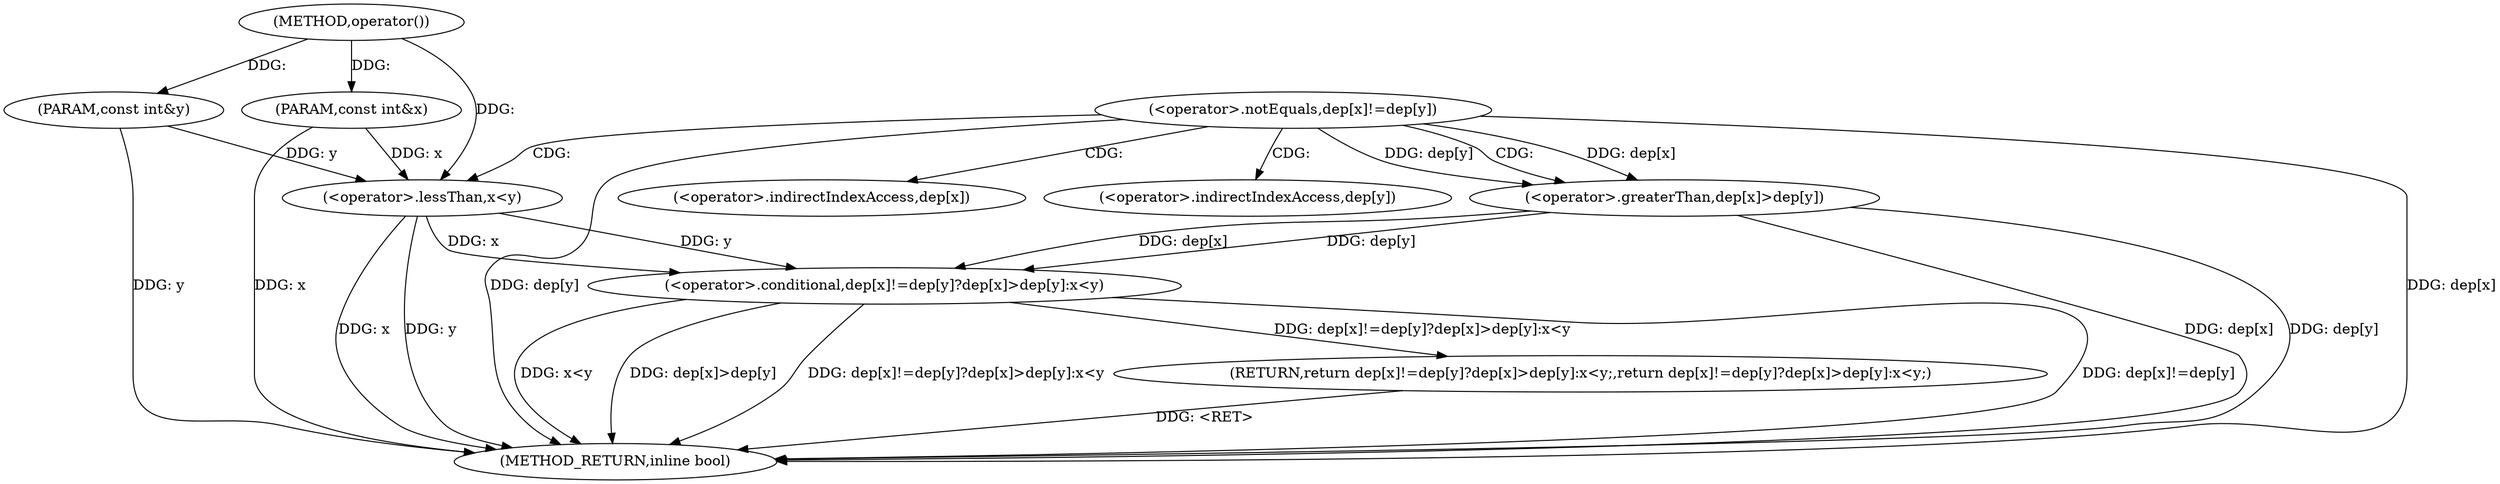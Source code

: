 digraph "operator()" {  
"1000637" [label = "(METHOD,operator())" ]
"1000660" [label = "(METHOD_RETURN,inline bool)" ]
"1000638" [label = "(PARAM,const int&x)" ]
"1000639" [label = "(PARAM,const int&y)" ]
"1000641" [label = "(RETURN,return dep[x]!=dep[y]?dep[x]>dep[y]:x<y;,return dep[x]!=dep[y]?dep[x]>dep[y]:x<y;)" ]
"1000642" [label = "(<operator>.conditional,dep[x]!=dep[y]?dep[x]>dep[y]:x<y)" ]
"1000643" [label = "(<operator>.notEquals,dep[x]!=dep[y])" ]
"1000650" [label = "(<operator>.greaterThan,dep[x]>dep[y])" ]
"1000657" [label = "(<operator>.lessThan,x<y)" ]
"1000651" [label = "(<operator>.indirectIndexAccess,dep[x])" ]
"1000654" [label = "(<operator>.indirectIndexAccess,dep[y])" ]
  "1000641" -> "1000660"  [ label = "DDG: <RET>"] 
  "1000638" -> "1000660"  [ label = "DDG: x"] 
  "1000639" -> "1000660"  [ label = "DDG: y"] 
  "1000643" -> "1000660"  [ label = "DDG: dep[x]"] 
  "1000643" -> "1000660"  [ label = "DDG: dep[y]"] 
  "1000642" -> "1000660"  [ label = "DDG: dep[x]!=dep[y]"] 
  "1000657" -> "1000660"  [ label = "DDG: x"] 
  "1000657" -> "1000660"  [ label = "DDG: y"] 
  "1000642" -> "1000660"  [ label = "DDG: x<y"] 
  "1000650" -> "1000660"  [ label = "DDG: dep[x]"] 
  "1000650" -> "1000660"  [ label = "DDG: dep[y]"] 
  "1000642" -> "1000660"  [ label = "DDG: dep[x]>dep[y]"] 
  "1000642" -> "1000660"  [ label = "DDG: dep[x]!=dep[y]?dep[x]>dep[y]:x<y"] 
  "1000637" -> "1000638"  [ label = "DDG: "] 
  "1000637" -> "1000639"  [ label = "DDG: "] 
  "1000642" -> "1000641"  [ label = "DDG: dep[x]!=dep[y]?dep[x]>dep[y]:x<y"] 
  "1000650" -> "1000642"  [ label = "DDG: dep[y]"] 
  "1000650" -> "1000642"  [ label = "DDG: dep[x]"] 
  "1000657" -> "1000642"  [ label = "DDG: x"] 
  "1000657" -> "1000642"  [ label = "DDG: y"] 
  "1000643" -> "1000650"  [ label = "DDG: dep[x]"] 
  "1000643" -> "1000650"  [ label = "DDG: dep[y]"] 
  "1000638" -> "1000657"  [ label = "DDG: x"] 
  "1000637" -> "1000657"  [ label = "DDG: "] 
  "1000639" -> "1000657"  [ label = "DDG: y"] 
  "1000643" -> "1000650"  [ label = "CDG: "] 
  "1000643" -> "1000654"  [ label = "CDG: "] 
  "1000643" -> "1000651"  [ label = "CDG: "] 
  "1000643" -> "1000657"  [ label = "CDG: "] 
}
